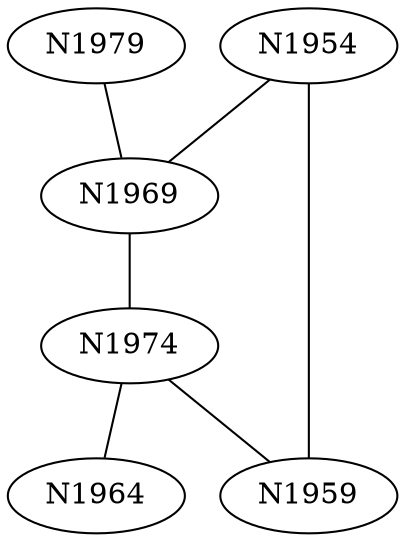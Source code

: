 graph {
    Node1 [label=N1979,fillcolor=red]
    Node2 [label=N1969,fillcolor=blue]
    Node3 [label=N1954]
    Node4 [label=N1974]
    Node5 [label=N1964]
    Node6 [label=N1959,fillcolor=red]
    Node1 -- Node2
    Node3 -- Node2
    Node2 -- Node4 [width=2]
    Node4 -- Node5 [width=4]
    Node4 -- Node6 [width=5]
    Node3 -- Node6 [width=2]
}